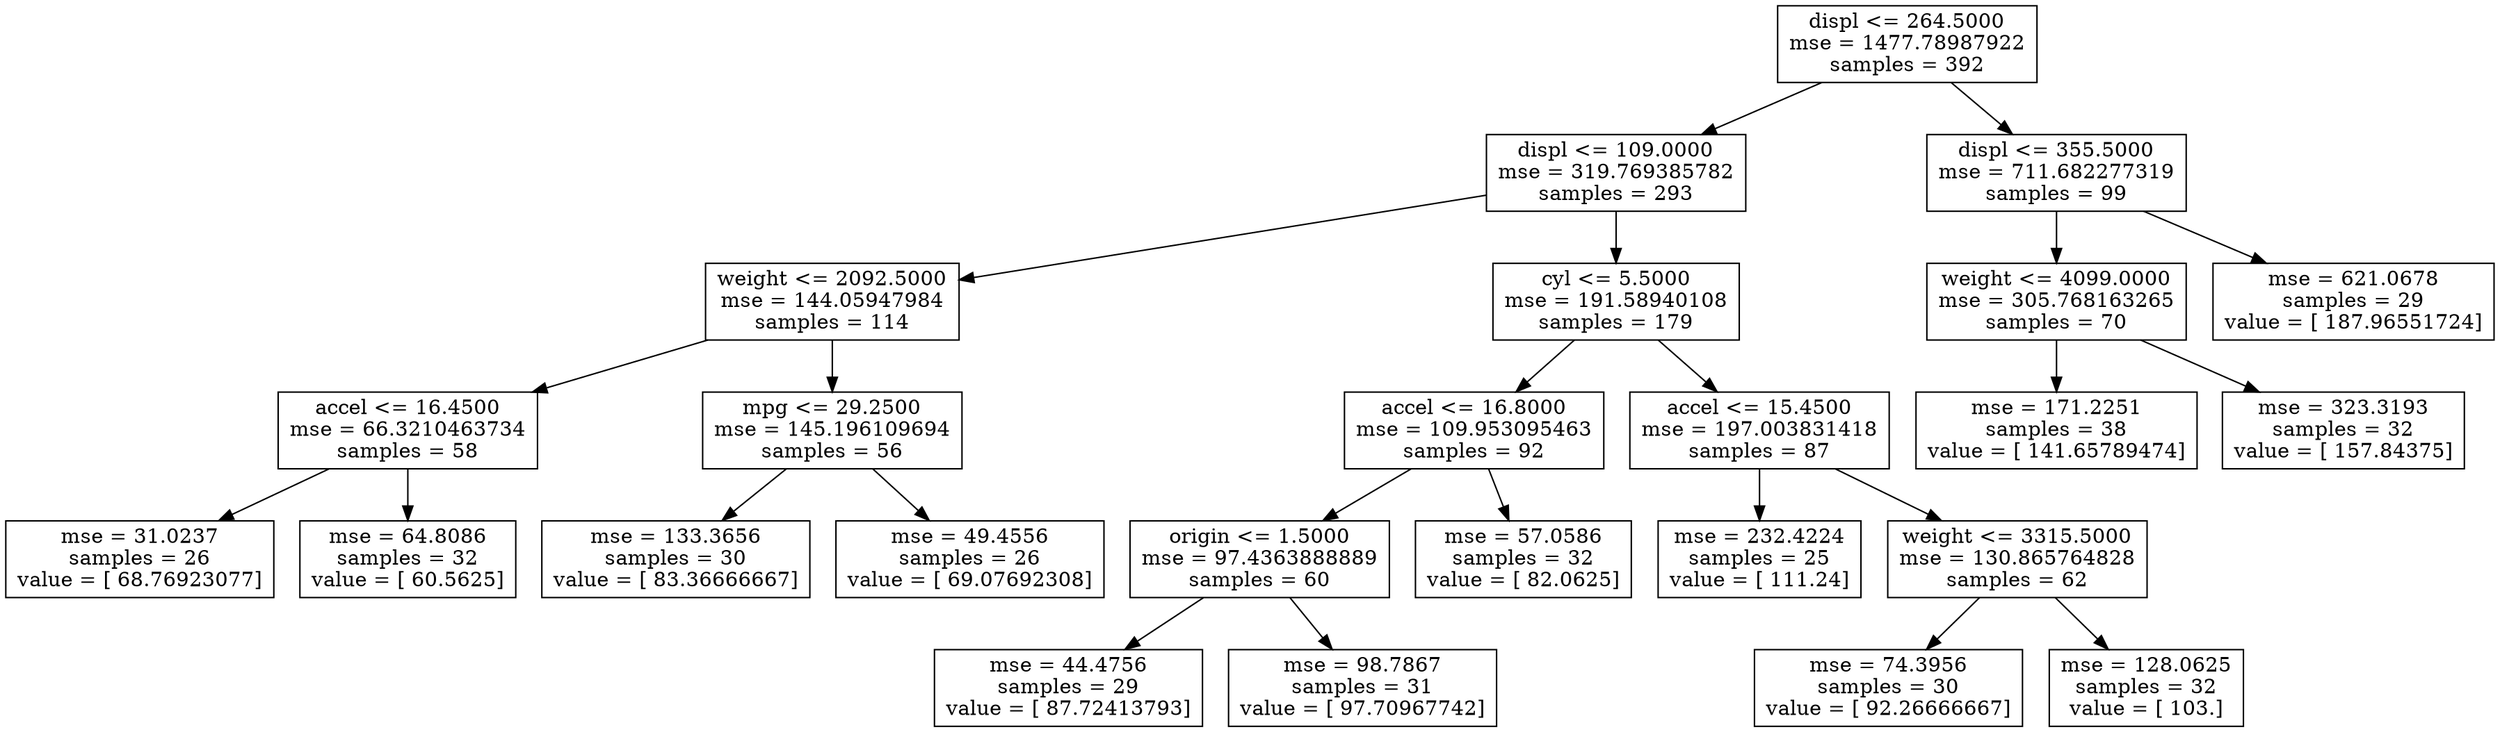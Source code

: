digraph Tree {
0 [label="displ <= 264.5000\nmse = 1477.78987922\nsamples = 392", shape="box"] ;
1 [label="displ <= 109.0000\nmse = 319.769385782\nsamples = 293", shape="box"] ;
0 -> 1 ;
2 [label="weight <= 2092.5000\nmse = 144.05947984\nsamples = 114", shape="box"] ;
1 -> 2 ;
3 [label="accel <= 16.4500\nmse = 66.3210463734\nsamples = 58", shape="box"] ;
2 -> 3 ;
4 [label="mse = 31.0237\nsamples = 26\nvalue = [ 68.76923077]", shape="box"] ;
3 -> 4 ;
5 [label="mse = 64.8086\nsamples = 32\nvalue = [ 60.5625]", shape="box"] ;
3 -> 5 ;
6 [label="mpg <= 29.2500\nmse = 145.196109694\nsamples = 56", shape="box"] ;
2 -> 6 ;
7 [label="mse = 133.3656\nsamples = 30\nvalue = [ 83.36666667]", shape="box"] ;
6 -> 7 ;
8 [label="mse = 49.4556\nsamples = 26\nvalue = [ 69.07692308]", shape="box"] ;
6 -> 8 ;
9 [label="cyl <= 5.5000\nmse = 191.58940108\nsamples = 179", shape="box"] ;
1 -> 9 ;
10 [label="accel <= 16.8000\nmse = 109.953095463\nsamples = 92", shape="box"] ;
9 -> 10 ;
11 [label="origin <= 1.5000\nmse = 97.4363888889\nsamples = 60", shape="box"] ;
10 -> 11 ;
12 [label="mse = 44.4756\nsamples = 29\nvalue = [ 87.72413793]", shape="box"] ;
11 -> 12 ;
13 [label="mse = 98.7867\nsamples = 31\nvalue = [ 97.70967742]", shape="box"] ;
11 -> 13 ;
14 [label="mse = 57.0586\nsamples = 32\nvalue = [ 82.0625]", shape="box"] ;
10 -> 14 ;
15 [label="accel <= 15.4500\nmse = 197.003831418\nsamples = 87", shape="box"] ;
9 -> 15 ;
16 [label="mse = 232.4224\nsamples = 25\nvalue = [ 111.24]", shape="box"] ;
15 -> 16 ;
17 [label="weight <= 3315.5000\nmse = 130.865764828\nsamples = 62", shape="box"] ;
15 -> 17 ;
18 [label="mse = 74.3956\nsamples = 30\nvalue = [ 92.26666667]", shape="box"] ;
17 -> 18 ;
19 [label="mse = 128.0625\nsamples = 32\nvalue = [ 103.]", shape="box"] ;
17 -> 19 ;
20 [label="displ <= 355.5000\nmse = 711.682277319\nsamples = 99", shape="box"] ;
0 -> 20 ;
21 [label="weight <= 4099.0000\nmse = 305.768163265\nsamples = 70", shape="box"] ;
20 -> 21 ;
22 [label="mse = 171.2251\nsamples = 38\nvalue = [ 141.65789474]", shape="box"] ;
21 -> 22 ;
23 [label="mse = 323.3193\nsamples = 32\nvalue = [ 157.84375]", shape="box"] ;
21 -> 23 ;
24 [label="mse = 621.0678\nsamples = 29\nvalue = [ 187.96551724]", shape="box"] ;
20 -> 24 ;
}